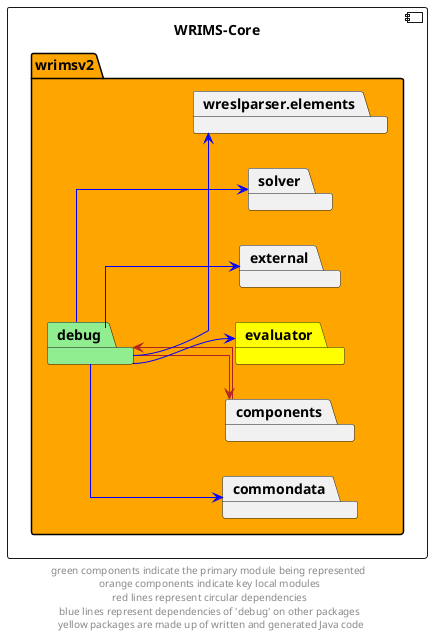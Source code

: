 @startuml
left to right direction
skinparam linetype ortho

component wrims_core as "WRIMS-Core" {
    package wrimsv2 #orange{
        package debug #lightgreen
    package commondata
    package components
    package evaluator #yellow
    package external
    package solver
    package wreslparser.elements
}

debug -->  components #firebrick
components -->  debug #firebrick

debug -->  commondata #blue
debug -->  evaluator #blue
debug -->  external #blue
debug -->  solver #blue
debug -->  wreslparser.elements #blue

' The following relationships are hidden and used to format the diagram. They do not represent actual dependencies.
'debug -r[hidden]-> evaluator

footer "green components indicate the primary module being represented \n orange components indicate key local modules \n red lines represent circular dependencies \n blue lines represent dependencies of 'debug' on other packages \n yellow packages are made up of written and generated Java code"
@enduml
